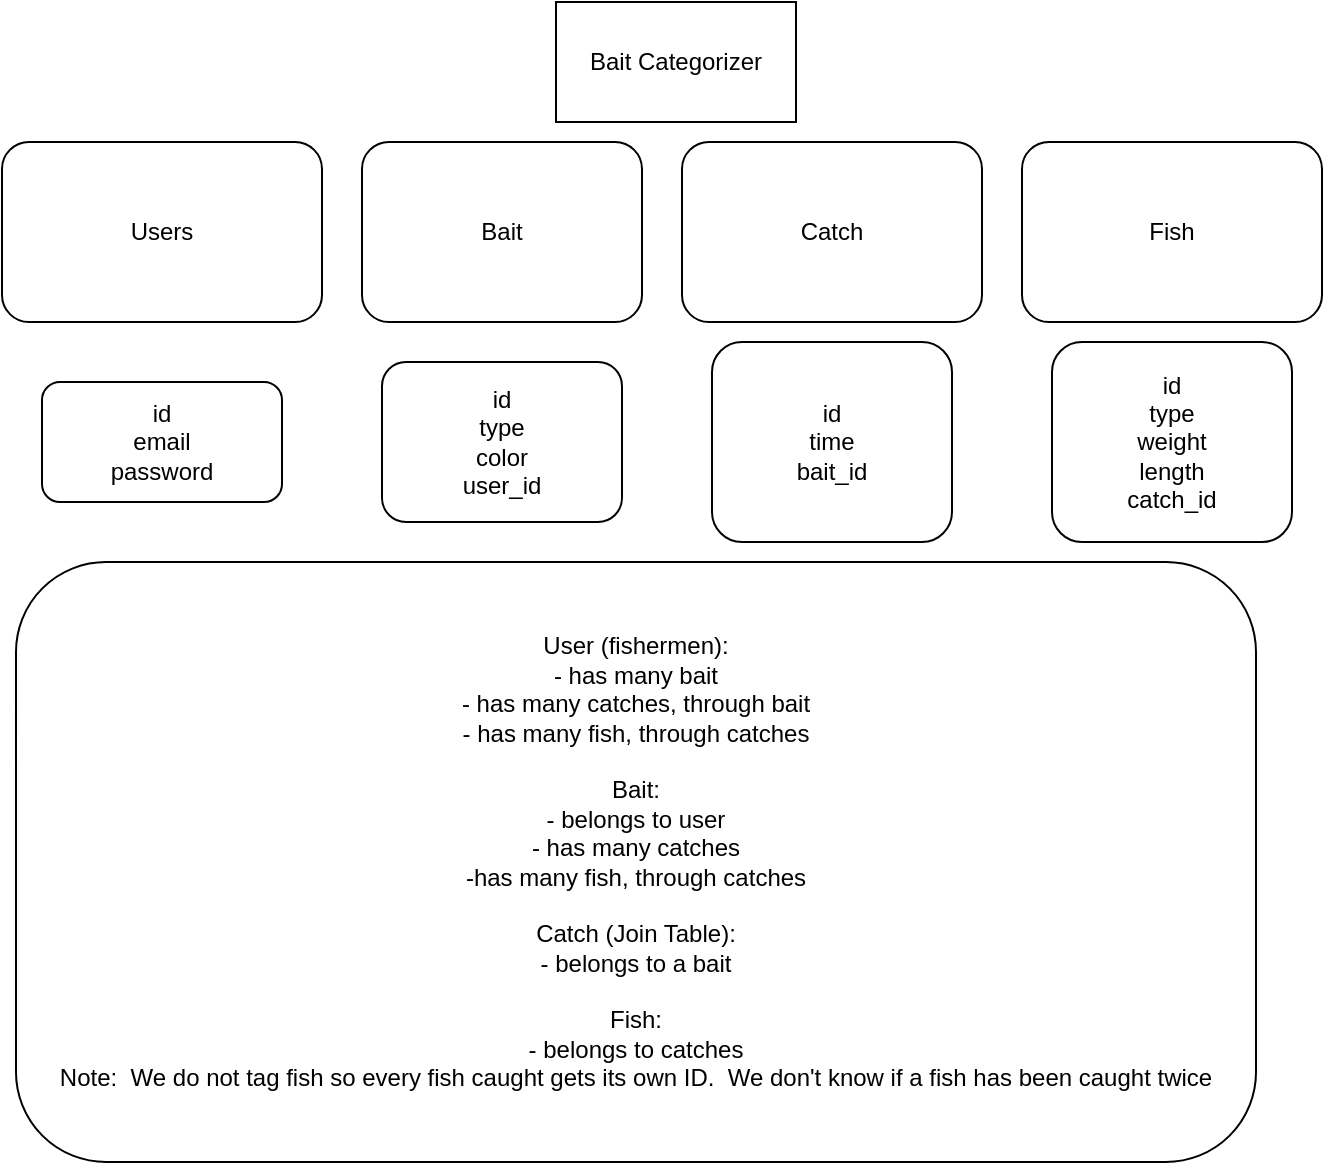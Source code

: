 <mxfile version="14.8.6" type="device"><diagram id="lgz4v8sYmB59KED7AU_I" name="Page-1"><mxGraphModel dx="926" dy="1612" grid="1" gridSize="10" guides="1" tooltips="1" connect="1" arrows="1" fold="1" page="1" pageScale="1" pageWidth="850" pageHeight="1100" math="0" shadow="0"><root><mxCell id="0"/><mxCell id="1" parent="0"/><mxCell id="5Me_7ZfGOBjiiZaF2lF3-1" value="Bait Categorizer" style="rounded=0;whiteSpace=wrap;html=1;" parent="1" vertex="1"><mxGeometry x="360" y="-1090" width="120" height="60" as="geometry"/></mxCell><mxCell id="5Me_7ZfGOBjiiZaF2lF3-23" value="Users" style="rounded=1;whiteSpace=wrap;html=1;" parent="1" vertex="1"><mxGeometry x="83" y="-1020" width="160" height="90" as="geometry"/></mxCell><mxCell id="5Me_7ZfGOBjiiZaF2lF3-24" value="Bait" style="rounded=1;whiteSpace=wrap;html=1;" parent="1" vertex="1"><mxGeometry x="263" y="-1020" width="140" height="90" as="geometry"/></mxCell><mxCell id="5Me_7ZfGOBjiiZaF2lF3-33" value="id&lt;br&gt;email&lt;br&gt;password" style="rounded=1;whiteSpace=wrap;html=1;" parent="1" vertex="1"><mxGeometry x="103" y="-900" width="120" height="60" as="geometry"/></mxCell><mxCell id="5Me_7ZfGOBjiiZaF2lF3-34" value="id&lt;br&gt;type&lt;br&gt;color&lt;br&gt;user_id" style="rounded=1;whiteSpace=wrap;html=1;" parent="1" vertex="1"><mxGeometry x="273" y="-910" width="120" height="80" as="geometry"/></mxCell><mxCell id="5Me_7ZfGOBjiiZaF2lF3-37" value="Catch" style="rounded=1;whiteSpace=wrap;html=1;" parent="1" vertex="1"><mxGeometry x="423" y="-1020" width="150" height="90" as="geometry"/></mxCell><mxCell id="5Me_7ZfGOBjiiZaF2lF3-38" value="id&lt;br&gt;time&lt;br&gt;bait_id" style="rounded=1;whiteSpace=wrap;html=1;" parent="1" vertex="1"><mxGeometry x="438" y="-920" width="120" height="100" as="geometry"/></mxCell><mxCell id="5Me_7ZfGOBjiiZaF2lF3-46" value="User (fishermen):&lt;br&gt;- has many bait&lt;br&gt;- has many catches, through bait&lt;br&gt;- has many fish, through catches&lt;br&gt;&lt;br&gt;Bait:&lt;br&gt;- belongs to user&lt;br&gt;- has many catches&lt;br&gt;-has many fish, through catches&lt;br&gt;&lt;br&gt;Catch (Join Table):&lt;br&gt;- belongs to a bait&lt;br&gt;&lt;br&gt;Fish:&lt;br&gt;- belongs to catches&lt;br&gt;Note:&amp;nbsp; We do not tag fish so every fish caught gets its own ID.&amp;nbsp; We don't know if a fish has been caught twice" style="rounded=1;whiteSpace=wrap;html=1;" parent="1" vertex="1"><mxGeometry x="90" y="-810" width="620" height="300" as="geometry"/></mxCell><mxCell id="omUkCFliuP62q33ZsWg9-1" value="Fish" style="rounded=1;whiteSpace=wrap;html=1;" parent="1" vertex="1"><mxGeometry x="593" y="-1020" width="150" height="90" as="geometry"/></mxCell><mxCell id="omUkCFliuP62q33ZsWg9-2" value="id&lt;br&gt;type&lt;br&gt;weight&lt;br&gt;length&lt;br&gt;catch_id" style="rounded=1;whiteSpace=wrap;html=1;" parent="1" vertex="1"><mxGeometry x="608" y="-920" width="120" height="100" as="geometry"/></mxCell></root></mxGraphModel></diagram></mxfile>
